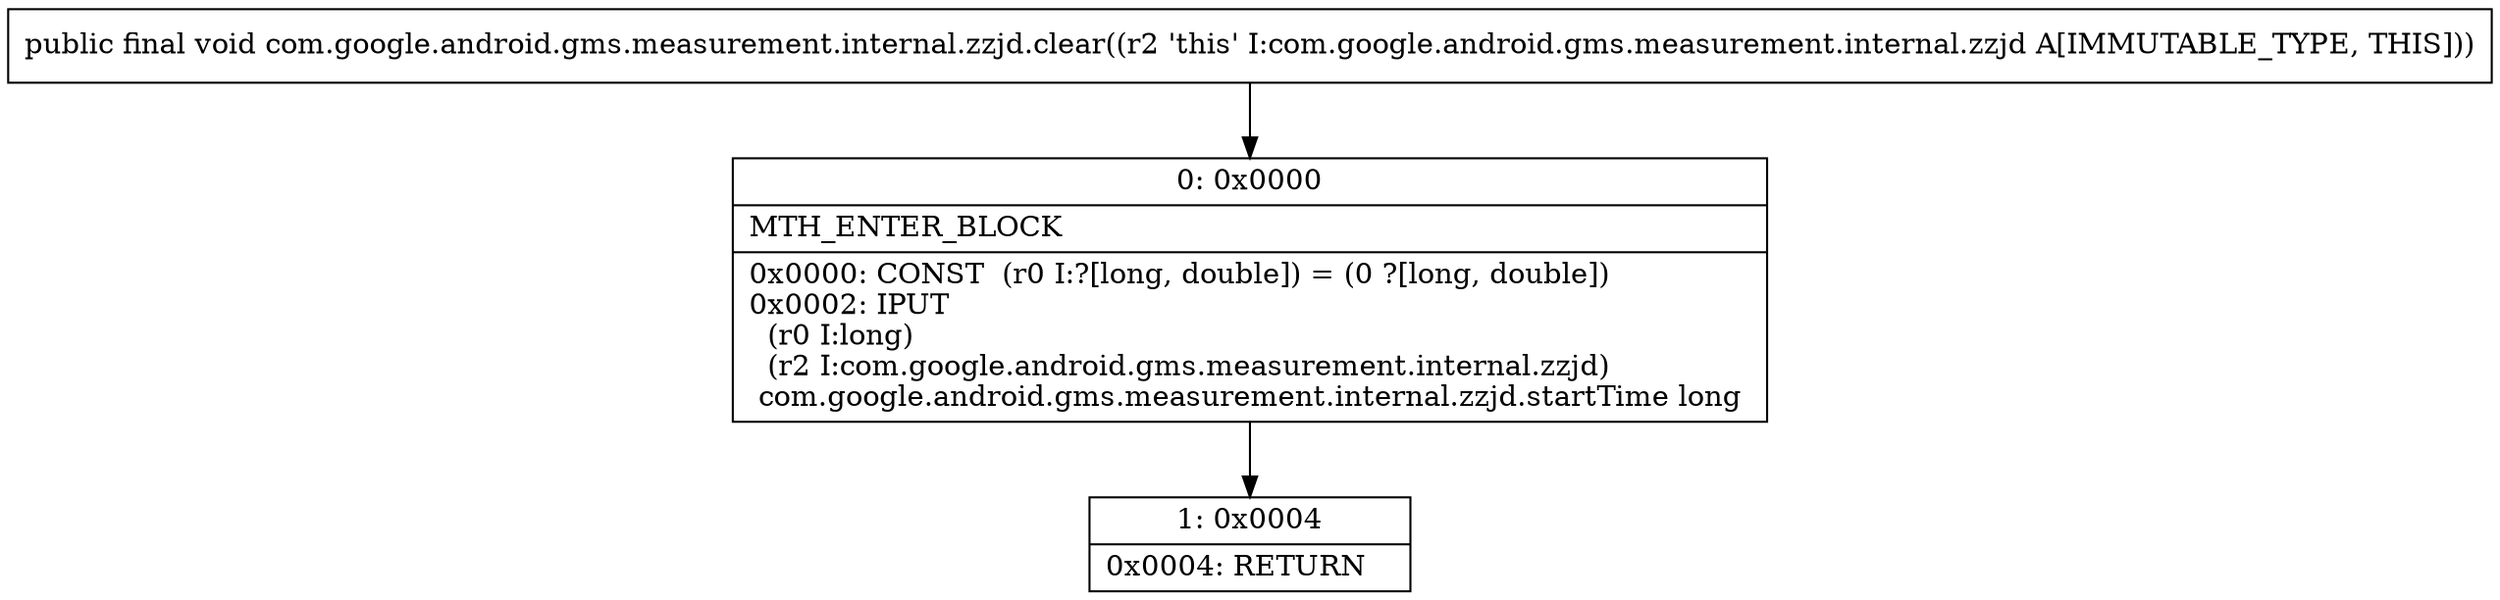 digraph "CFG forcom.google.android.gms.measurement.internal.zzjd.clear()V" {
Node_0 [shape=record,label="{0\:\ 0x0000|MTH_ENTER_BLOCK\l|0x0000: CONST  (r0 I:?[long, double]) = (0 ?[long, double]) \l0x0002: IPUT  \l  (r0 I:long)\l  (r2 I:com.google.android.gms.measurement.internal.zzjd)\l com.google.android.gms.measurement.internal.zzjd.startTime long \l}"];
Node_1 [shape=record,label="{1\:\ 0x0004|0x0004: RETURN   \l}"];
MethodNode[shape=record,label="{public final void com.google.android.gms.measurement.internal.zzjd.clear((r2 'this' I:com.google.android.gms.measurement.internal.zzjd A[IMMUTABLE_TYPE, THIS])) }"];
MethodNode -> Node_0;
Node_0 -> Node_1;
}

